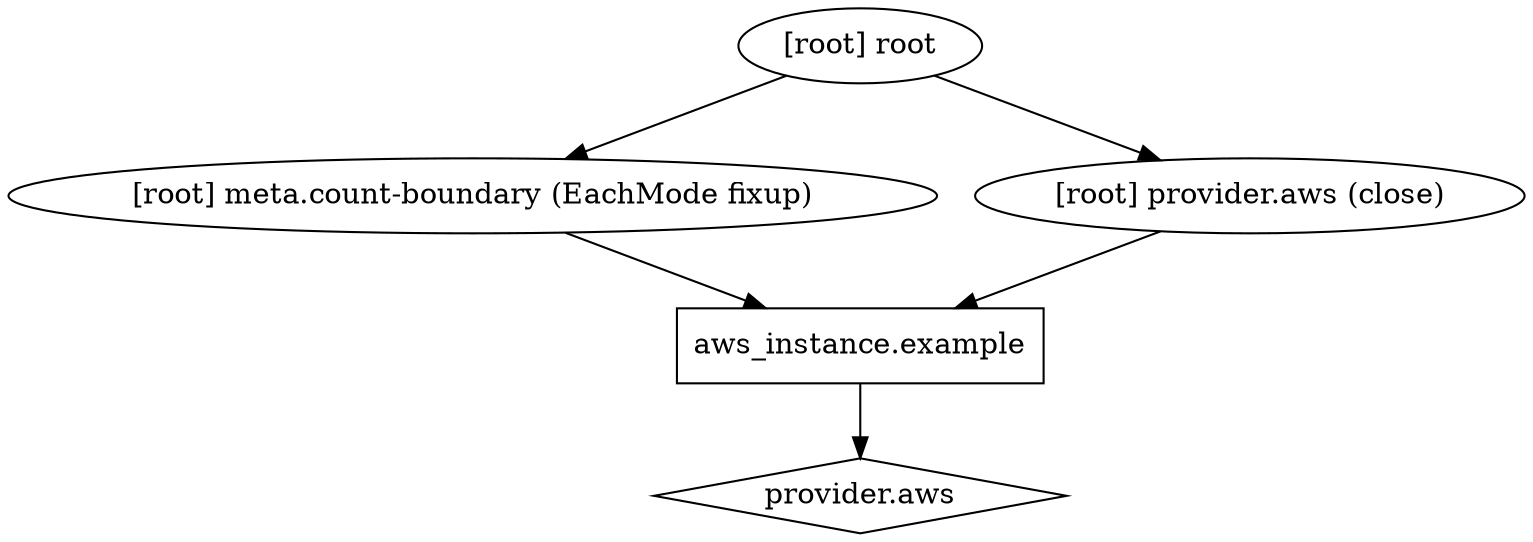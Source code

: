 digraph {
	compound = "true"
	newrank = "true"
	subgraph "root" {
		"[root] aws_instance.example" [label = "aws_instance.example", shape = "box"]
		"[root] provider.aws" [label = "provider.aws", shape = "diamond"]
		"[root] aws_instance.example" -> "[root] provider.aws"
		"[root] meta.count-boundary (EachMode fixup)" -> "[root] aws_instance.example"
		"[root] provider.aws (close)" -> "[root] aws_instance.example"
		"[root] root" -> "[root] meta.count-boundary (EachMode fixup)"
		"[root] root" -> "[root] provider.aws (close)"
	}
}

